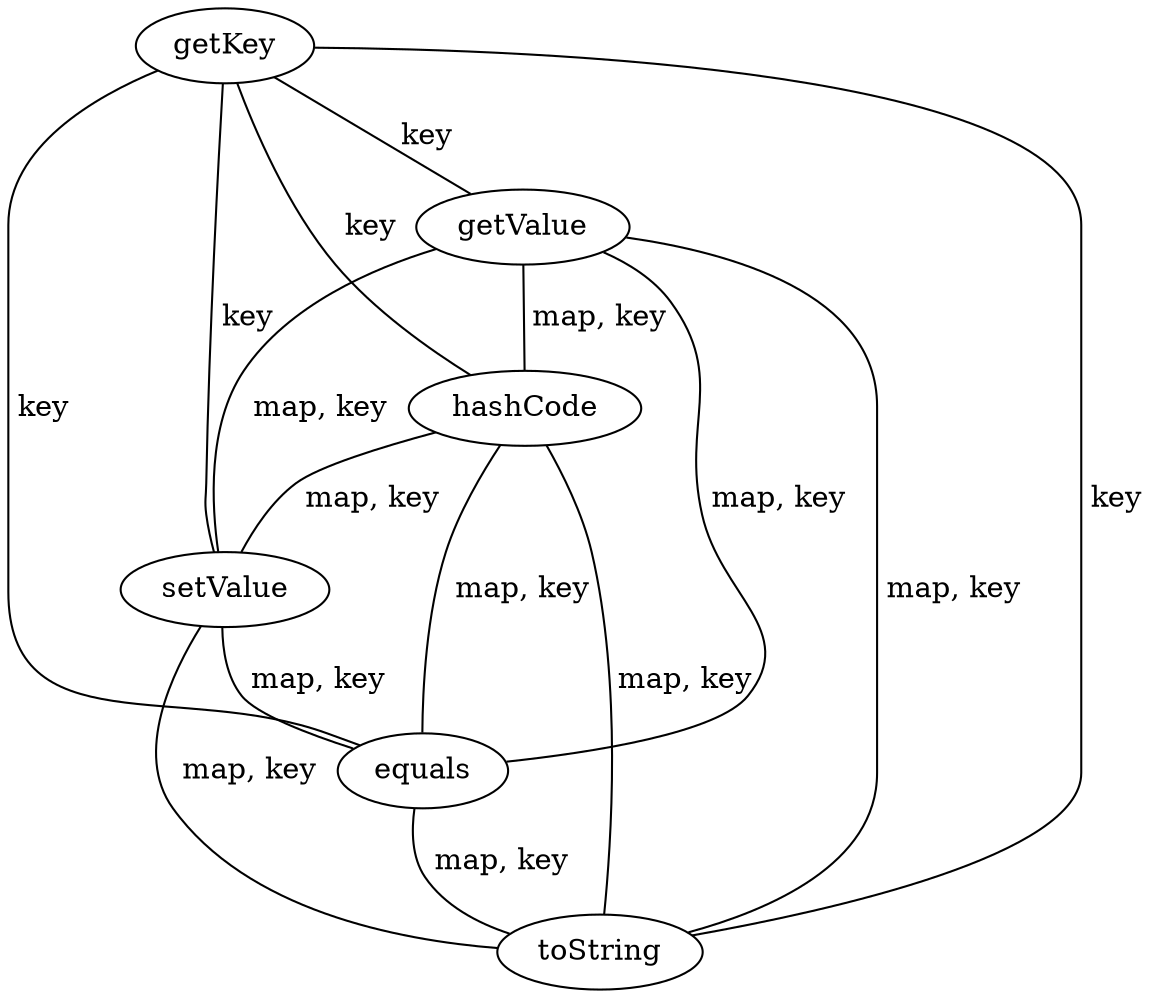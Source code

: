digraph G {
getKey;
getValue;
hashCode;
setValue;
equals;
toString;
getKey -> getValue [label=" key", dir=none];
getKey -> hashCode [label=" key", dir=none];
getKey -> setValue [label=" key", dir=none];
getKey -> equals [label=" key", dir=none];
getKey -> toString [label=" key", dir=none];
getValue -> hashCode [label=" map, key", dir=none];
getValue -> setValue [label=" map, key", dir=none];
getValue -> equals [label=" map, key", dir=none];
getValue -> toString [label=" map, key", dir=none];
hashCode -> setValue [label=" map, key", dir=none];
hashCode -> equals [label=" map, key", dir=none];
hashCode -> toString [label=" map, key", dir=none];
setValue -> equals [label=" map, key", dir=none];
setValue -> toString [label=" map, key", dir=none];
equals -> toString [label=" map, key", dir=none];
}